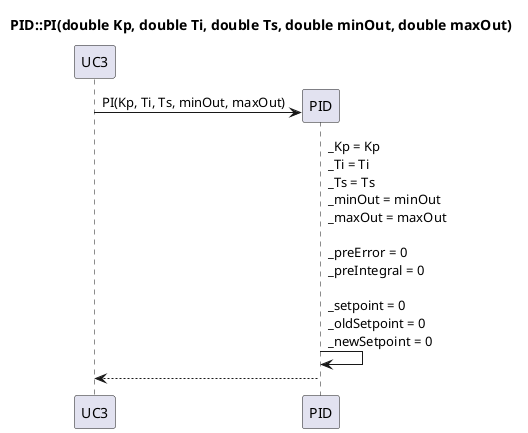 @startuml SD_PI_constructor
title PID::PI(double Kp, double Ti, double Ts, double minOut, double maxOut)

participant UC3
participant PID

create PID
UC3 -> PID : PI(Kp, Ti, Ts, minOut, maxOut)
PID -> PID : _Kp = Kp\n_Ti = Ti\n_Ts = Ts\n_minOut = minOut\n_maxOut = maxOut\n\n_preError = 0\n_preIntegral = 0\n\n_setpoint = 0\n_oldSetpoint = 0\n_newSetpoint = 0
PID --> UC3
@enduml